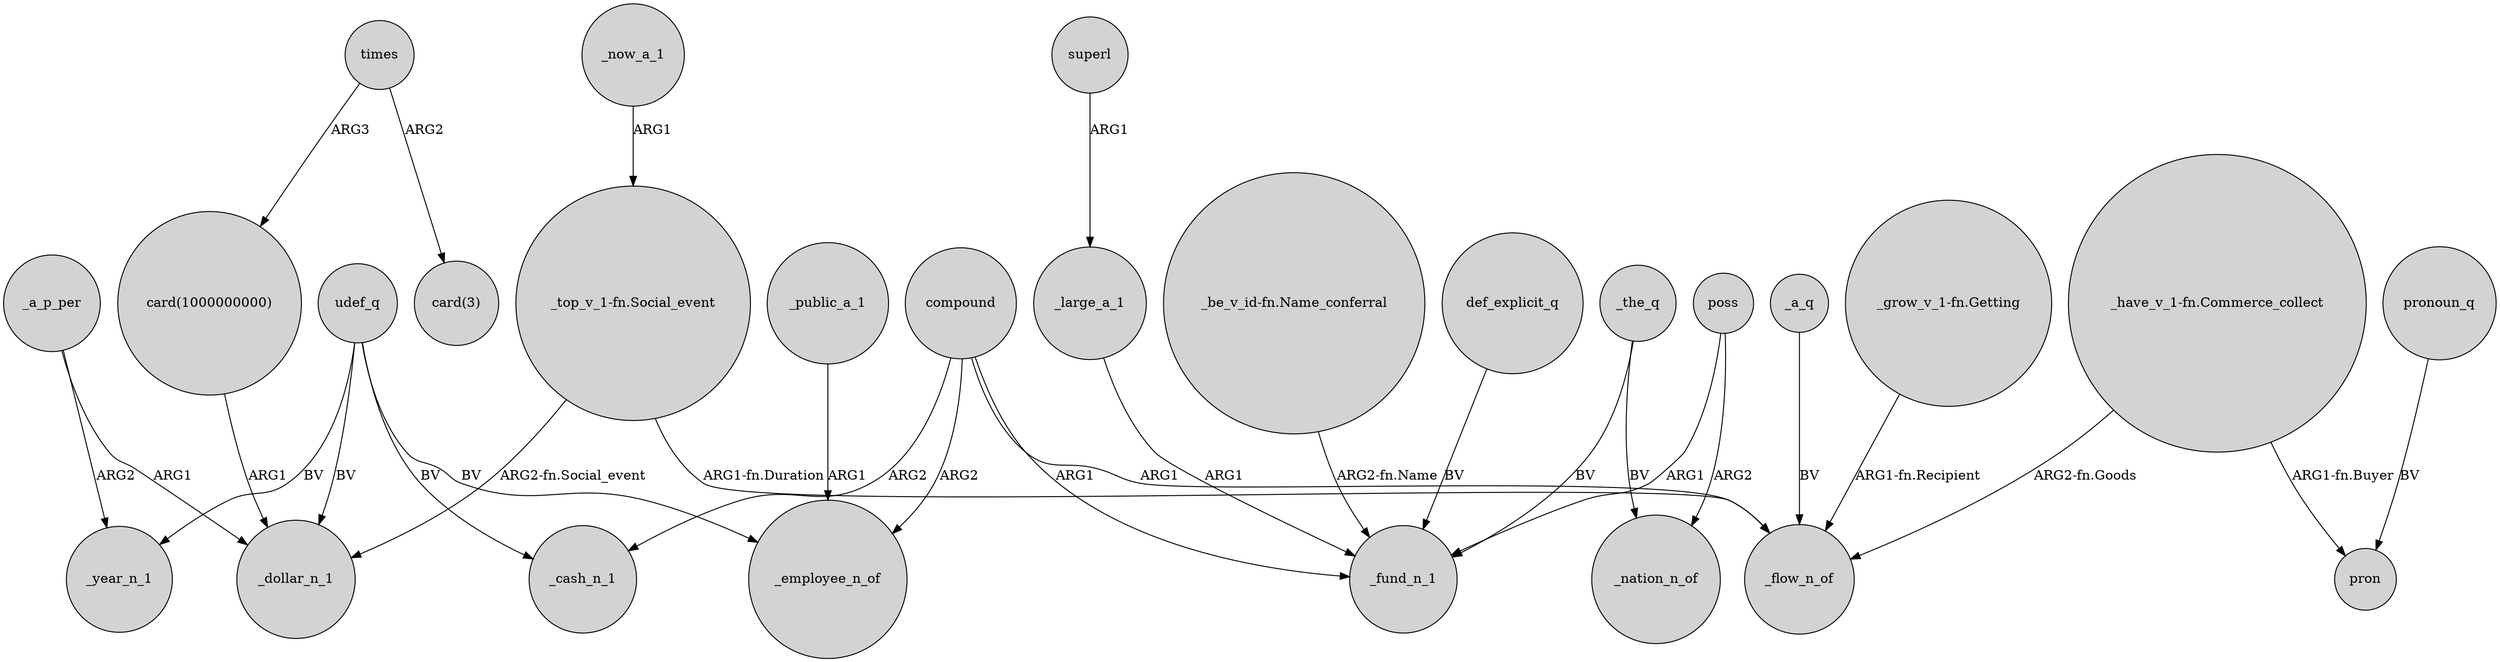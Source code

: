 digraph {
	node [shape=circle style=filled]
	"card(1000000000)" -> _dollar_n_1 [label=ARG1]
	def_explicit_q -> _fund_n_1 [label=BV]
	"_be_v_id-fn.Name_conferral" -> _fund_n_1 [label="ARG2-fn.Name"]
	udef_q -> _cash_n_1 [label=BV]
	_a_q -> _flow_n_of [label=BV]
	compound -> _cash_n_1 [label=ARG2]
	_the_q -> _fund_n_1 [label=BV]
	_the_q -> _nation_n_of [label=BV]
	_public_a_1 -> _employee_n_of [label=ARG1]
	poss -> _fund_n_1 [label=ARG1]
	_a_p_per -> _year_n_1 [label=ARG2]
	times -> "card(3)" [label=ARG2]
	_large_a_1 -> _fund_n_1 [label=ARG1]
	"_have_v_1-fn.Commerce_collect" -> pron [label="ARG1-fn.Buyer"]
	"_top_v_1-fn.Social_event" -> _dollar_n_1 [label="ARG2-fn.Social_event"]
	times -> "card(1000000000)" [label=ARG3]
	pronoun_q -> pron [label=BV]
	compound -> _flow_n_of [label=ARG1]
	_now_a_1 -> "_top_v_1-fn.Social_event" [label=ARG1]
	poss -> _nation_n_of [label=ARG2]
	udef_q -> _dollar_n_1 [label=BV]
	"_grow_v_1-fn.Getting" -> _flow_n_of [label="ARG1-fn.Recipient"]
	_a_p_per -> _dollar_n_1 [label=ARG1]
	udef_q -> _year_n_1 [label=BV]
	"_top_v_1-fn.Social_event" -> _flow_n_of [label="ARG1-fn.Duration"]
	compound -> _employee_n_of [label=ARG2]
	"_have_v_1-fn.Commerce_collect" -> _flow_n_of [label="ARG2-fn.Goods"]
	udef_q -> _employee_n_of [label=BV]
	superl -> _large_a_1 [label=ARG1]
	compound -> _fund_n_1 [label=ARG1]
}
